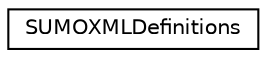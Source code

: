 digraph "Graphical Class Hierarchy"
{
  edge [fontname="Helvetica",fontsize="10",labelfontname="Helvetica",labelfontsize="10"];
  node [fontname="Helvetica",fontsize="10",shape=record];
  rankdir="LR";
  Node0 [label="SUMOXMLDefinitions",height=0.2,width=0.4,color="black", fillcolor="white", style="filled",URL="$d1/d5a/class_s_u_m_o_x_m_l_definitions.html",tooltip="class for maintaining associations between enums and xml-strings "];
}
